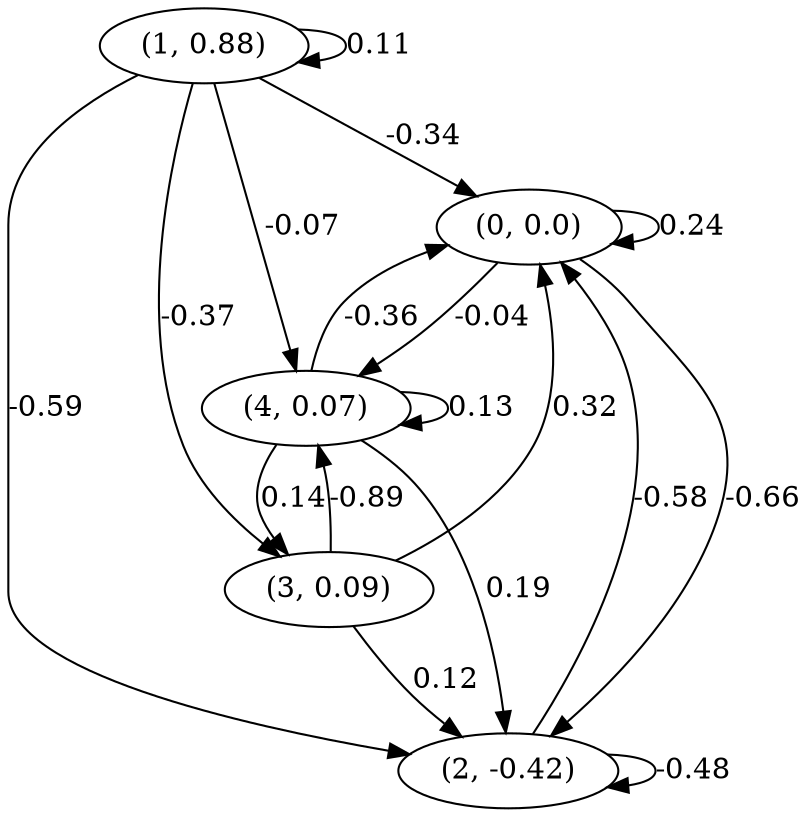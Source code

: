 digraph {
    0 [ label = "(0, 0.0)" ]
    1 [ label = "(1, 0.88)" ]
    2 [ label = "(2, -0.42)" ]
    3 [ label = "(3, 0.09)" ]
    4 [ label = "(4, 0.07)" ]
    0 -> 0 [ label = "0.24" ]
    1 -> 1 [ label = "0.11" ]
    2 -> 2 [ label = "-0.48" ]
    4 -> 4 [ label = "0.13" ]
    1 -> 0 [ label = "-0.34" ]
    2 -> 0 [ label = "-0.58" ]
    3 -> 0 [ label = "0.32" ]
    4 -> 0 [ label = "-0.36" ]
    0 -> 2 [ label = "-0.66" ]
    1 -> 2 [ label = "-0.59" ]
    3 -> 2 [ label = "0.12" ]
    4 -> 2 [ label = "0.19" ]
    1 -> 3 [ label = "-0.37" ]
    4 -> 3 [ label = "0.14" ]
    0 -> 4 [ label = "-0.04" ]
    1 -> 4 [ label = "-0.07" ]
    3 -> 4 [ label = "-0.89" ]
}

